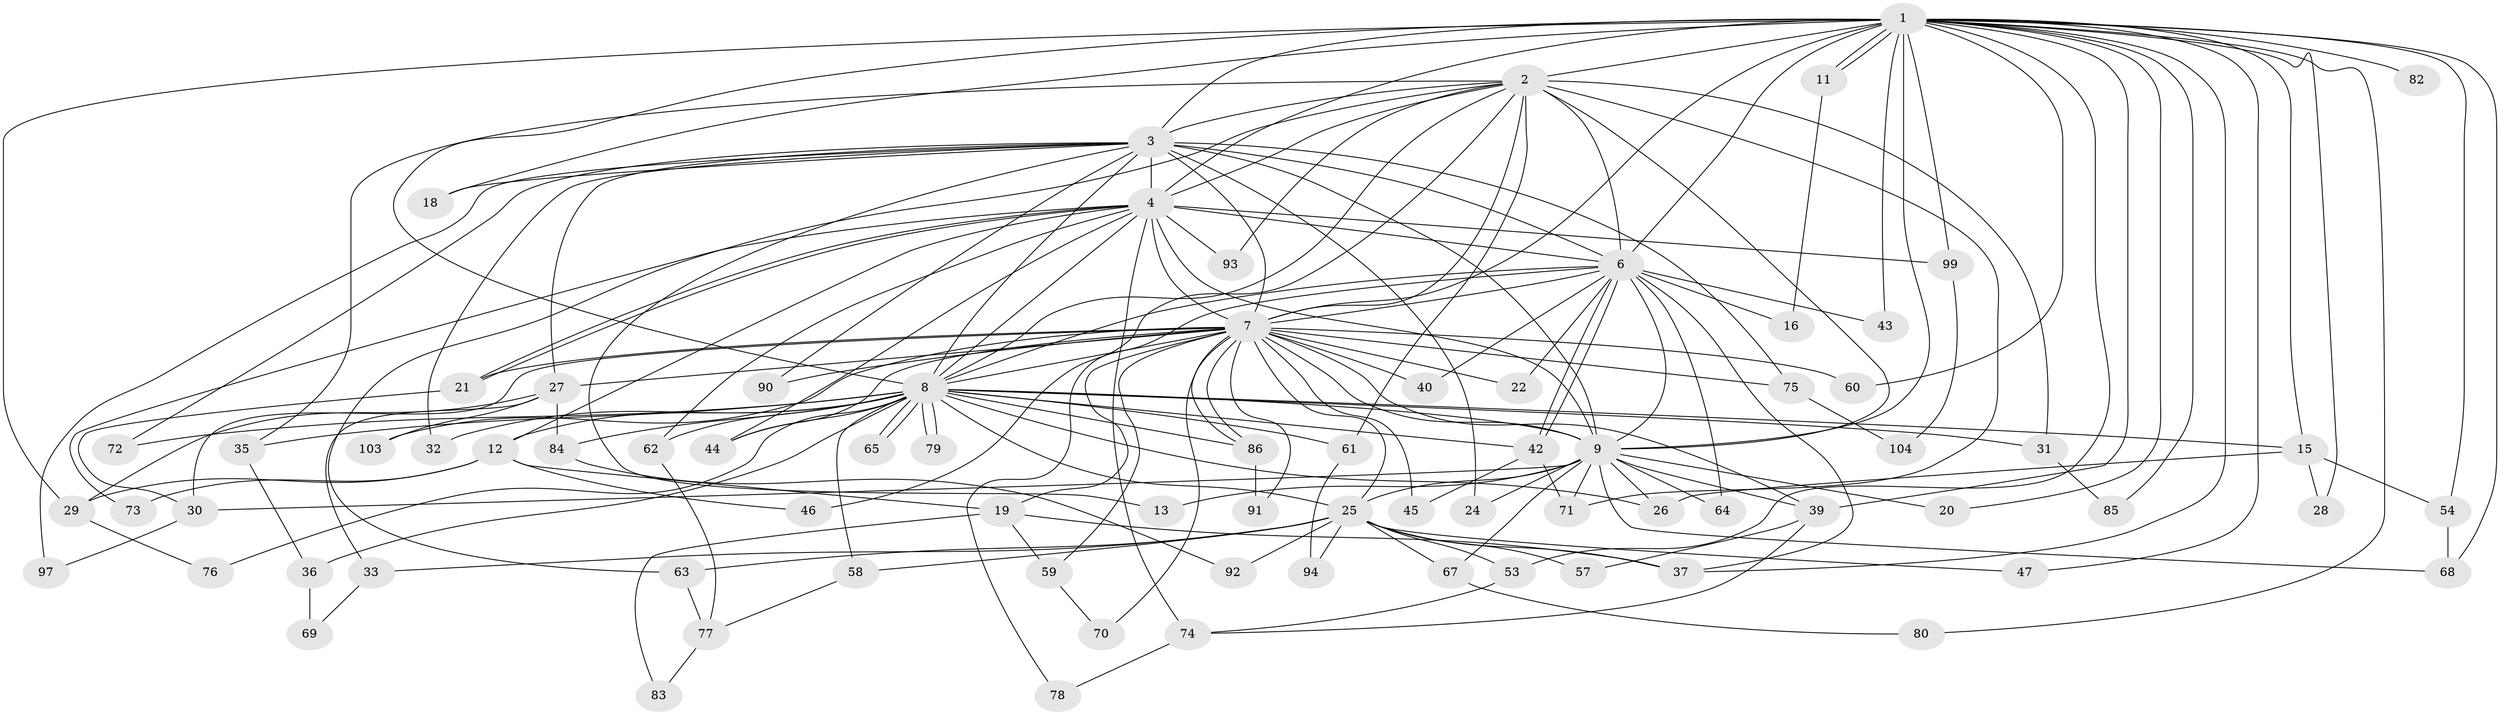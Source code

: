 // original degree distribution, {25: 0.009615384615384616, 18: 0.009615384615384616, 19: 0.009615384615384616, 20: 0.019230769230769232, 14: 0.009615384615384616, 27: 0.009615384615384616, 32: 0.009615384615384616, 15: 0.019230769230769232, 3: 0.21153846153846154, 5: 0.04807692307692308, 2: 0.5096153846153846, 4: 0.11538461538461539, 8: 0.019230769230769232}
// Generated by graph-tools (version 1.1) at 2025/10/02/27/25 16:10:58]
// undirected, 78 vertices, 182 edges
graph export_dot {
graph [start="1"]
  node [color=gray90,style=filled];
  1 [super="+5"];
  2 [super="+48"];
  3 [super="+51"];
  4 [super="+89"];
  6 [super="+55"];
  7 [super="+17"];
  8 [super="+52"];
  9 [super="+10"];
  11;
  12 [super="+14"];
  13;
  15;
  16;
  18 [super="+50"];
  19 [super="+49"];
  20;
  21 [super="+23"];
  22;
  24;
  25 [super="+41"];
  26 [super="+56"];
  27 [super="+34"];
  28;
  29;
  30 [super="+38"];
  31;
  32;
  33;
  35;
  36 [super="+98"];
  37 [super="+100"];
  39 [super="+81"];
  40;
  42 [super="+66"];
  43;
  44 [super="+87"];
  45;
  46;
  47;
  53 [super="+102"];
  54 [super="+96"];
  57;
  58;
  59;
  60;
  61;
  62;
  63;
  64;
  65;
  67;
  68;
  69;
  70;
  71 [super="+88"];
  72;
  73;
  74;
  75;
  76;
  77 [super="+95"];
  78;
  79;
  80;
  82;
  83;
  84;
  85;
  86 [super="+101"];
  90;
  91;
  92;
  93;
  94;
  97;
  99;
  103;
  104;
  1 -- 2 [weight=2];
  1 -- 3 [weight=2];
  1 -- 4 [weight=2];
  1 -- 6 [weight=2];
  1 -- 7 [weight=2];
  1 -- 8 [weight=2];
  1 -- 9 [weight=4];
  1 -- 11;
  1 -- 11;
  1 -- 15;
  1 -- 18 [weight=2];
  1 -- 20;
  1 -- 28;
  1 -- 29;
  1 -- 37;
  1 -- 43;
  1 -- 54;
  1 -- 60;
  1 -- 82 [weight=2];
  1 -- 85;
  1 -- 99;
  1 -- 39;
  1 -- 68;
  1 -- 47;
  1 -- 80;
  1 -- 53;
  2 -- 3;
  2 -- 4;
  2 -- 6 [weight=2];
  2 -- 7;
  2 -- 8 [weight=2];
  2 -- 9 [weight=2];
  2 -- 31;
  2 -- 35;
  2 -- 46;
  2 -- 61;
  2 -- 63;
  2 -- 71;
  2 -- 93;
  3 -- 4;
  3 -- 6 [weight=2];
  3 -- 7 [weight=2];
  3 -- 8;
  3 -- 9 [weight=2];
  3 -- 13;
  3 -- 18;
  3 -- 24;
  3 -- 27;
  3 -- 32;
  3 -- 72;
  3 -- 75;
  3 -- 90;
  3 -- 97;
  4 -- 6;
  4 -- 7;
  4 -- 8;
  4 -- 9 [weight=3];
  4 -- 12 [weight=2];
  4 -- 21;
  4 -- 21;
  4 -- 62;
  4 -- 73;
  4 -- 74;
  4 -- 93;
  4 -- 99;
  4 -- 44;
  6 -- 7;
  6 -- 8;
  6 -- 9 [weight=2];
  6 -- 16;
  6 -- 22;
  6 -- 40;
  6 -- 42;
  6 -- 42;
  6 -- 43;
  6 -- 64;
  6 -- 78;
  6 -- 37;
  7 -- 8;
  7 -- 9 [weight=2];
  7 -- 19;
  7 -- 22;
  7 -- 25;
  7 -- 27;
  7 -- 39;
  7 -- 40;
  7 -- 44;
  7 -- 45;
  7 -- 59;
  7 -- 70;
  7 -- 75;
  7 -- 86;
  7 -- 86;
  7 -- 91;
  7 -- 103;
  7 -- 90;
  7 -- 60;
  7 -- 21;
  7 -- 30;
  8 -- 9 [weight=2];
  8 -- 12;
  8 -- 15;
  8 -- 31;
  8 -- 32;
  8 -- 35;
  8 -- 36;
  8 -- 44;
  8 -- 58;
  8 -- 61;
  8 -- 62;
  8 -- 65;
  8 -- 65;
  8 -- 72;
  8 -- 76;
  8 -- 79;
  8 -- 79;
  8 -- 84;
  8 -- 25 [weight=2];
  8 -- 42;
  8 -- 26;
  8 -- 86;
  9 -- 26;
  9 -- 30;
  9 -- 39;
  9 -- 64;
  9 -- 67;
  9 -- 71;
  9 -- 68;
  9 -- 13;
  9 -- 20;
  9 -- 24;
  9 -- 25;
  11 -- 16;
  12 -- 19;
  12 -- 29;
  12 -- 73;
  12 -- 46;
  15 -- 26;
  15 -- 28;
  15 -- 54;
  19 -- 59;
  19 -- 83;
  19 -- 37;
  21 -- 30;
  25 -- 33;
  25 -- 37;
  25 -- 47;
  25 -- 58;
  25 -- 63;
  25 -- 67;
  25 -- 53;
  25 -- 92;
  25 -- 94;
  25 -- 57;
  27 -- 33;
  27 -- 84;
  27 -- 29;
  27 -- 103;
  29 -- 76;
  30 -- 97;
  31 -- 85;
  33 -- 69;
  35 -- 36;
  36 -- 69 [weight=2];
  39 -- 57;
  39 -- 74;
  42 -- 45;
  42 -- 71;
  53 -- 74;
  54 -- 68;
  58 -- 77;
  59 -- 70;
  61 -- 94;
  62 -- 77;
  63 -- 77;
  67 -- 80;
  74 -- 78;
  75 -- 104;
  77 -- 83;
  84 -- 92;
  86 -- 91;
  99 -- 104;
}
